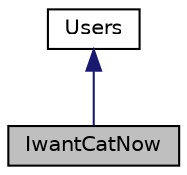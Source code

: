 digraph "IwantCatNow"
{
 // LATEX_PDF_SIZE
  edge [fontname="Helvetica",fontsize="10",labelfontname="Helvetica",labelfontsize="10"];
  node [fontname="Helvetica",fontsize="10",shape=record];
  Node1 [label="IwantCatNow",height=0.2,width=0.4,color="black", fillcolor="grey75", style="filled", fontcolor="black",tooltip="is a user participating in a chat room."];
  Node2 -> Node1 [dir="back",color="midnightblue",fontsize="10",style="solid"];
  Node2 [label="Users",height=0.2,width=0.4,color="black", fillcolor="white", style="filled",URL="$classUsers.html",tooltip="Represents a user participating in a chat room."];
}
